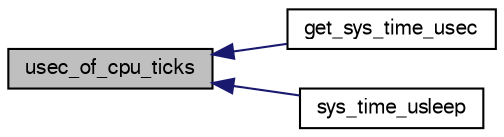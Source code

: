 digraph "usec_of_cpu_ticks"
{
  edge [fontname="FreeSans",fontsize="10",labelfontname="FreeSans",labelfontsize="10"];
  node [fontname="FreeSans",fontsize="10",shape=record];
  rankdir="LR";
  Node1 [label="usec_of_cpu_ticks",height=0.2,width=0.4,color="black", fillcolor="grey75", style="filled", fontcolor="black"];
  Node1 -> Node2 [dir="back",color="midnightblue",fontsize="10",style="solid",fontname="FreeSans"];
  Node2 [label="get_sys_time_usec",height=0.2,width=0.4,color="black", fillcolor="white", style="filled",URL="$sim_2mcu__periph_2sys__time__arch_8h.html#af3a1d6edcddd66ef6e1ac49dc3e99abf",tooltip="Get the time in microseconds since startup. "];
  Node1 -> Node3 [dir="back",color="midnightblue",fontsize="10",style="solid",fontname="FreeSans"];
  Node3 [label="sys_time_usleep",height=0.2,width=0.4,color="black", fillcolor="white", style="filled",URL="$stm32_2mcu__periph_2sys__time__arch_8h.html#ac7670fcda069c778861e6d2e36f212aa",tooltip="Busy wait in microseconds. "];
}
